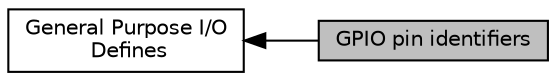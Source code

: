 digraph "GPIO pin identifiers"
{
  edge [fontname="Helvetica",fontsize="10",labelfontname="Helvetica",labelfontsize="10"];
  node [fontname="Helvetica",fontsize="10",shape=record];
  rankdir=LR;
  Node0 [label="GPIO pin identifiers",height=0.2,width=0.4,color="black", fillcolor="grey75", style="filled", fontcolor="black"];
  Node1 [label="General Purpose I/O\l Defines",height=0.2,width=0.4,color="black", fillcolor="white", style="filled",URL="$group__gpio__defines.html",tooltip="Defined Constants and Types for the LM4F General Purpose I/O "];
  Node1->Node0 [shape=plaintext, dir="back", style="solid"];
}
